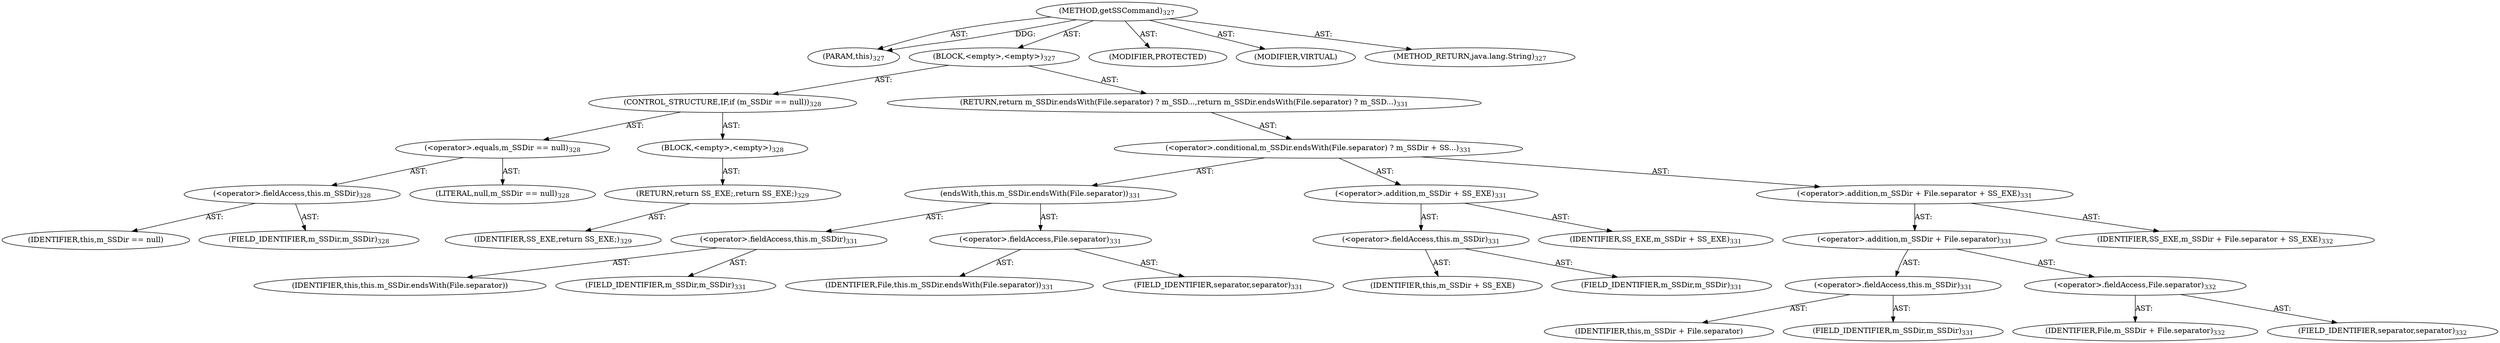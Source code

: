 digraph "getSSCommand" {  
"111669149725" [label = <(METHOD,getSSCommand)<SUB>327</SUB>> ]
"115964117056" [label = <(PARAM,this)<SUB>327</SUB>> ]
"25769803811" [label = <(BLOCK,&lt;empty&gt;,&lt;empty&gt;)<SUB>327</SUB>> ]
"47244640261" [label = <(CONTROL_STRUCTURE,IF,if (m_SSDir == null))<SUB>328</SUB>> ]
"30064771153" [label = <(&lt;operator&gt;.equals,m_SSDir == null)<SUB>328</SUB>> ]
"30064771154" [label = <(&lt;operator&gt;.fieldAccess,this.m_SSDir)<SUB>328</SUB>> ]
"68719476838" [label = <(IDENTIFIER,this,m_SSDir == null)> ]
"55834574876" [label = <(FIELD_IDENTIFIER,m_SSDir,m_SSDir)<SUB>328</SUB>> ]
"90194313221" [label = <(LITERAL,null,m_SSDir == null)<SUB>328</SUB>> ]
"25769803812" [label = <(BLOCK,&lt;empty&gt;,&lt;empty&gt;)<SUB>328</SUB>> ]
"146028888064" [label = <(RETURN,return SS_EXE;,return SS_EXE;)<SUB>329</SUB>> ]
"68719476839" [label = <(IDENTIFIER,SS_EXE,return SS_EXE;)<SUB>329</SUB>> ]
"146028888065" [label = <(RETURN,return m_SSDir.endsWith(File.separator) ? m_SSD...,return m_SSDir.endsWith(File.separator) ? m_SSD...)<SUB>331</SUB>> ]
"30064771155" [label = <(&lt;operator&gt;.conditional,m_SSDir.endsWith(File.separator) ? m_SSDir + SS...)<SUB>331</SUB>> ]
"30064771156" [label = <(endsWith,this.m_SSDir.endsWith(File.separator))<SUB>331</SUB>> ]
"30064771157" [label = <(&lt;operator&gt;.fieldAccess,this.m_SSDir)<SUB>331</SUB>> ]
"68719476840" [label = <(IDENTIFIER,this,this.m_SSDir.endsWith(File.separator))> ]
"55834574877" [label = <(FIELD_IDENTIFIER,m_SSDir,m_SSDir)<SUB>331</SUB>> ]
"30064771158" [label = <(&lt;operator&gt;.fieldAccess,File.separator)<SUB>331</SUB>> ]
"68719476841" [label = <(IDENTIFIER,File,this.m_SSDir.endsWith(File.separator))<SUB>331</SUB>> ]
"55834574878" [label = <(FIELD_IDENTIFIER,separator,separator)<SUB>331</SUB>> ]
"30064771159" [label = <(&lt;operator&gt;.addition,m_SSDir + SS_EXE)<SUB>331</SUB>> ]
"30064771160" [label = <(&lt;operator&gt;.fieldAccess,this.m_SSDir)<SUB>331</SUB>> ]
"68719476842" [label = <(IDENTIFIER,this,m_SSDir + SS_EXE)> ]
"55834574879" [label = <(FIELD_IDENTIFIER,m_SSDir,m_SSDir)<SUB>331</SUB>> ]
"68719476843" [label = <(IDENTIFIER,SS_EXE,m_SSDir + SS_EXE)<SUB>331</SUB>> ]
"30064771161" [label = <(&lt;operator&gt;.addition,m_SSDir + File.separator + SS_EXE)<SUB>331</SUB>> ]
"30064771162" [label = <(&lt;operator&gt;.addition,m_SSDir + File.separator)<SUB>331</SUB>> ]
"30064771163" [label = <(&lt;operator&gt;.fieldAccess,this.m_SSDir)<SUB>331</SUB>> ]
"68719476844" [label = <(IDENTIFIER,this,m_SSDir + File.separator)> ]
"55834574880" [label = <(FIELD_IDENTIFIER,m_SSDir,m_SSDir)<SUB>331</SUB>> ]
"30064771164" [label = <(&lt;operator&gt;.fieldAccess,File.separator)<SUB>332</SUB>> ]
"68719476845" [label = <(IDENTIFIER,File,m_SSDir + File.separator)<SUB>332</SUB>> ]
"55834574881" [label = <(FIELD_IDENTIFIER,separator,separator)<SUB>332</SUB>> ]
"68719476846" [label = <(IDENTIFIER,SS_EXE,m_SSDir + File.separator + SS_EXE)<SUB>332</SUB>> ]
"133143986260" [label = <(MODIFIER,PROTECTED)> ]
"133143986261" [label = <(MODIFIER,VIRTUAL)> ]
"128849018909" [label = <(METHOD_RETURN,java.lang.String)<SUB>327</SUB>> ]
  "111669149725" -> "115964117056"  [ label = "AST: "] 
  "111669149725" -> "25769803811"  [ label = "AST: "] 
  "111669149725" -> "133143986260"  [ label = "AST: "] 
  "111669149725" -> "133143986261"  [ label = "AST: "] 
  "111669149725" -> "128849018909"  [ label = "AST: "] 
  "25769803811" -> "47244640261"  [ label = "AST: "] 
  "25769803811" -> "146028888065"  [ label = "AST: "] 
  "47244640261" -> "30064771153"  [ label = "AST: "] 
  "47244640261" -> "25769803812"  [ label = "AST: "] 
  "30064771153" -> "30064771154"  [ label = "AST: "] 
  "30064771153" -> "90194313221"  [ label = "AST: "] 
  "30064771154" -> "68719476838"  [ label = "AST: "] 
  "30064771154" -> "55834574876"  [ label = "AST: "] 
  "25769803812" -> "146028888064"  [ label = "AST: "] 
  "146028888064" -> "68719476839"  [ label = "AST: "] 
  "146028888065" -> "30064771155"  [ label = "AST: "] 
  "30064771155" -> "30064771156"  [ label = "AST: "] 
  "30064771155" -> "30064771159"  [ label = "AST: "] 
  "30064771155" -> "30064771161"  [ label = "AST: "] 
  "30064771156" -> "30064771157"  [ label = "AST: "] 
  "30064771156" -> "30064771158"  [ label = "AST: "] 
  "30064771157" -> "68719476840"  [ label = "AST: "] 
  "30064771157" -> "55834574877"  [ label = "AST: "] 
  "30064771158" -> "68719476841"  [ label = "AST: "] 
  "30064771158" -> "55834574878"  [ label = "AST: "] 
  "30064771159" -> "30064771160"  [ label = "AST: "] 
  "30064771159" -> "68719476843"  [ label = "AST: "] 
  "30064771160" -> "68719476842"  [ label = "AST: "] 
  "30064771160" -> "55834574879"  [ label = "AST: "] 
  "30064771161" -> "30064771162"  [ label = "AST: "] 
  "30064771161" -> "68719476846"  [ label = "AST: "] 
  "30064771162" -> "30064771163"  [ label = "AST: "] 
  "30064771162" -> "30064771164"  [ label = "AST: "] 
  "30064771163" -> "68719476844"  [ label = "AST: "] 
  "30064771163" -> "55834574880"  [ label = "AST: "] 
  "30064771164" -> "68719476845"  [ label = "AST: "] 
  "30064771164" -> "55834574881"  [ label = "AST: "] 
  "111669149725" -> "115964117056"  [ label = "DDG: "] 
}
